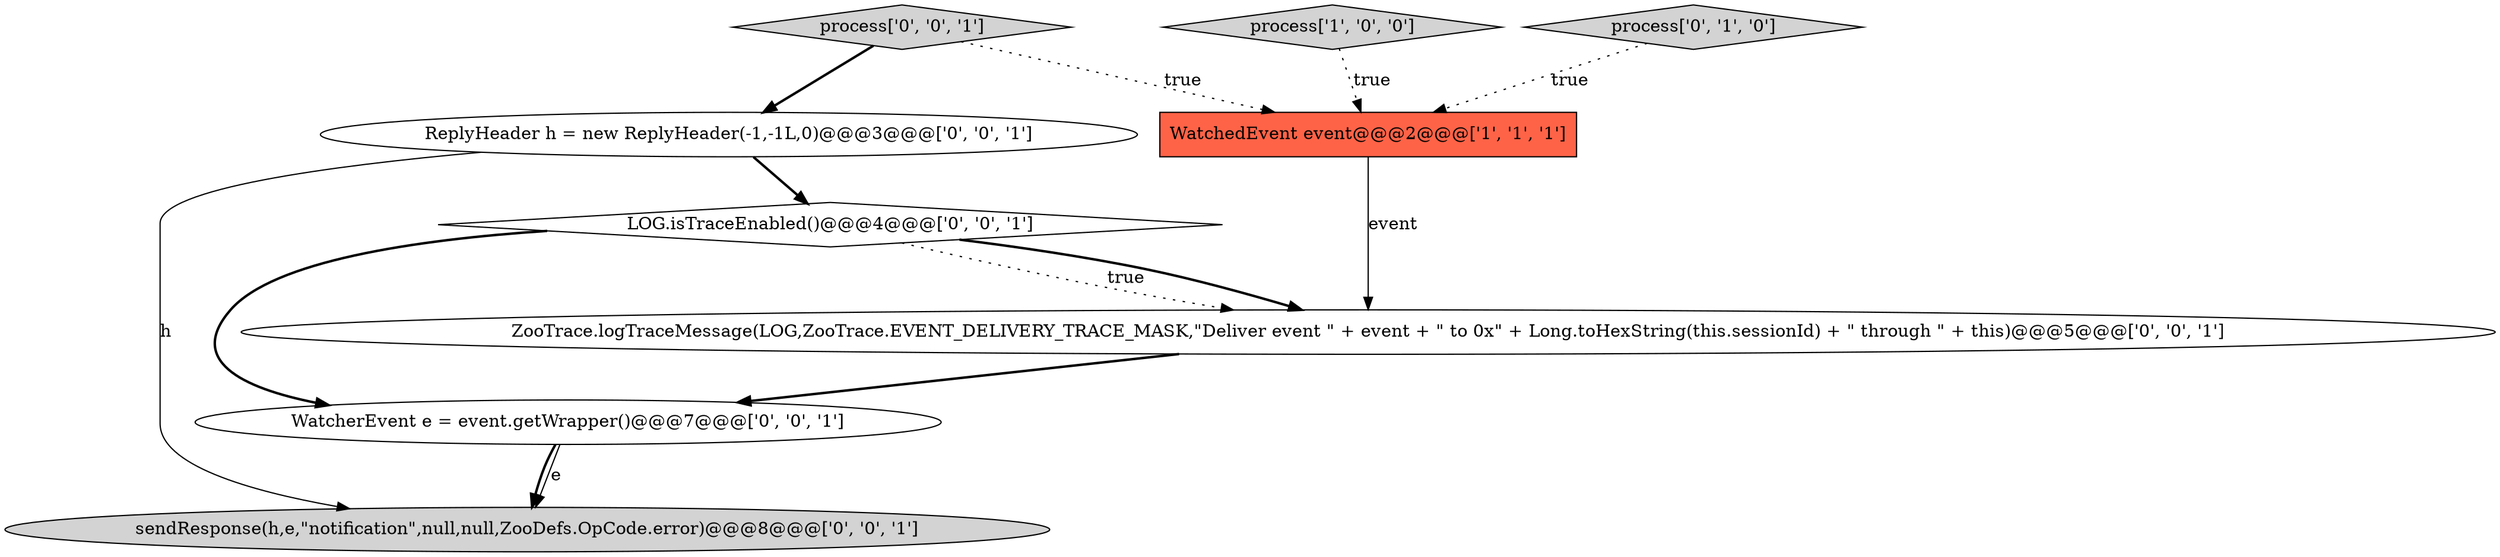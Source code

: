 digraph {
3 [style = filled, label = "LOG.isTraceEnabled()@@@4@@@['0', '0', '1']", fillcolor = white, shape = diamond image = "AAA0AAABBB3BBB"];
6 [style = filled, label = "process['0', '0', '1']", fillcolor = lightgray, shape = diamond image = "AAA0AAABBB3BBB"];
8 [style = filled, label = "sendResponse(h,e,\"notification\",null,null,ZooDefs.OpCode.error)@@@8@@@['0', '0', '1']", fillcolor = lightgray, shape = ellipse image = "AAA0AAABBB3BBB"];
0 [style = filled, label = "process['1', '0', '0']", fillcolor = lightgray, shape = diamond image = "AAA0AAABBB1BBB"];
5 [style = filled, label = "WatcherEvent e = event.getWrapper()@@@7@@@['0', '0', '1']", fillcolor = white, shape = ellipse image = "AAA0AAABBB3BBB"];
1 [style = filled, label = "WatchedEvent event@@@2@@@['1', '1', '1']", fillcolor = tomato, shape = box image = "AAA0AAABBB1BBB"];
7 [style = filled, label = "ReplyHeader h = new ReplyHeader(-1,-1L,0)@@@3@@@['0', '0', '1']", fillcolor = white, shape = ellipse image = "AAA0AAABBB3BBB"];
2 [style = filled, label = "process['0', '1', '0']", fillcolor = lightgray, shape = diamond image = "AAA0AAABBB2BBB"];
4 [style = filled, label = "ZooTrace.logTraceMessage(LOG,ZooTrace.EVENT_DELIVERY_TRACE_MASK,\"Deliver event \" + event + \" to 0x\" + Long.toHexString(this.sessionId) + \" through \" + this)@@@5@@@['0', '0', '1']", fillcolor = white, shape = ellipse image = "AAA0AAABBB3BBB"];
3->4 [style = dotted, label="true"];
5->8 [style = bold, label=""];
1->4 [style = solid, label="event"];
5->8 [style = solid, label="e"];
3->5 [style = bold, label=""];
6->7 [style = bold, label=""];
2->1 [style = dotted, label="true"];
3->4 [style = bold, label=""];
4->5 [style = bold, label=""];
7->3 [style = bold, label=""];
7->8 [style = solid, label="h"];
0->1 [style = dotted, label="true"];
6->1 [style = dotted, label="true"];
}
